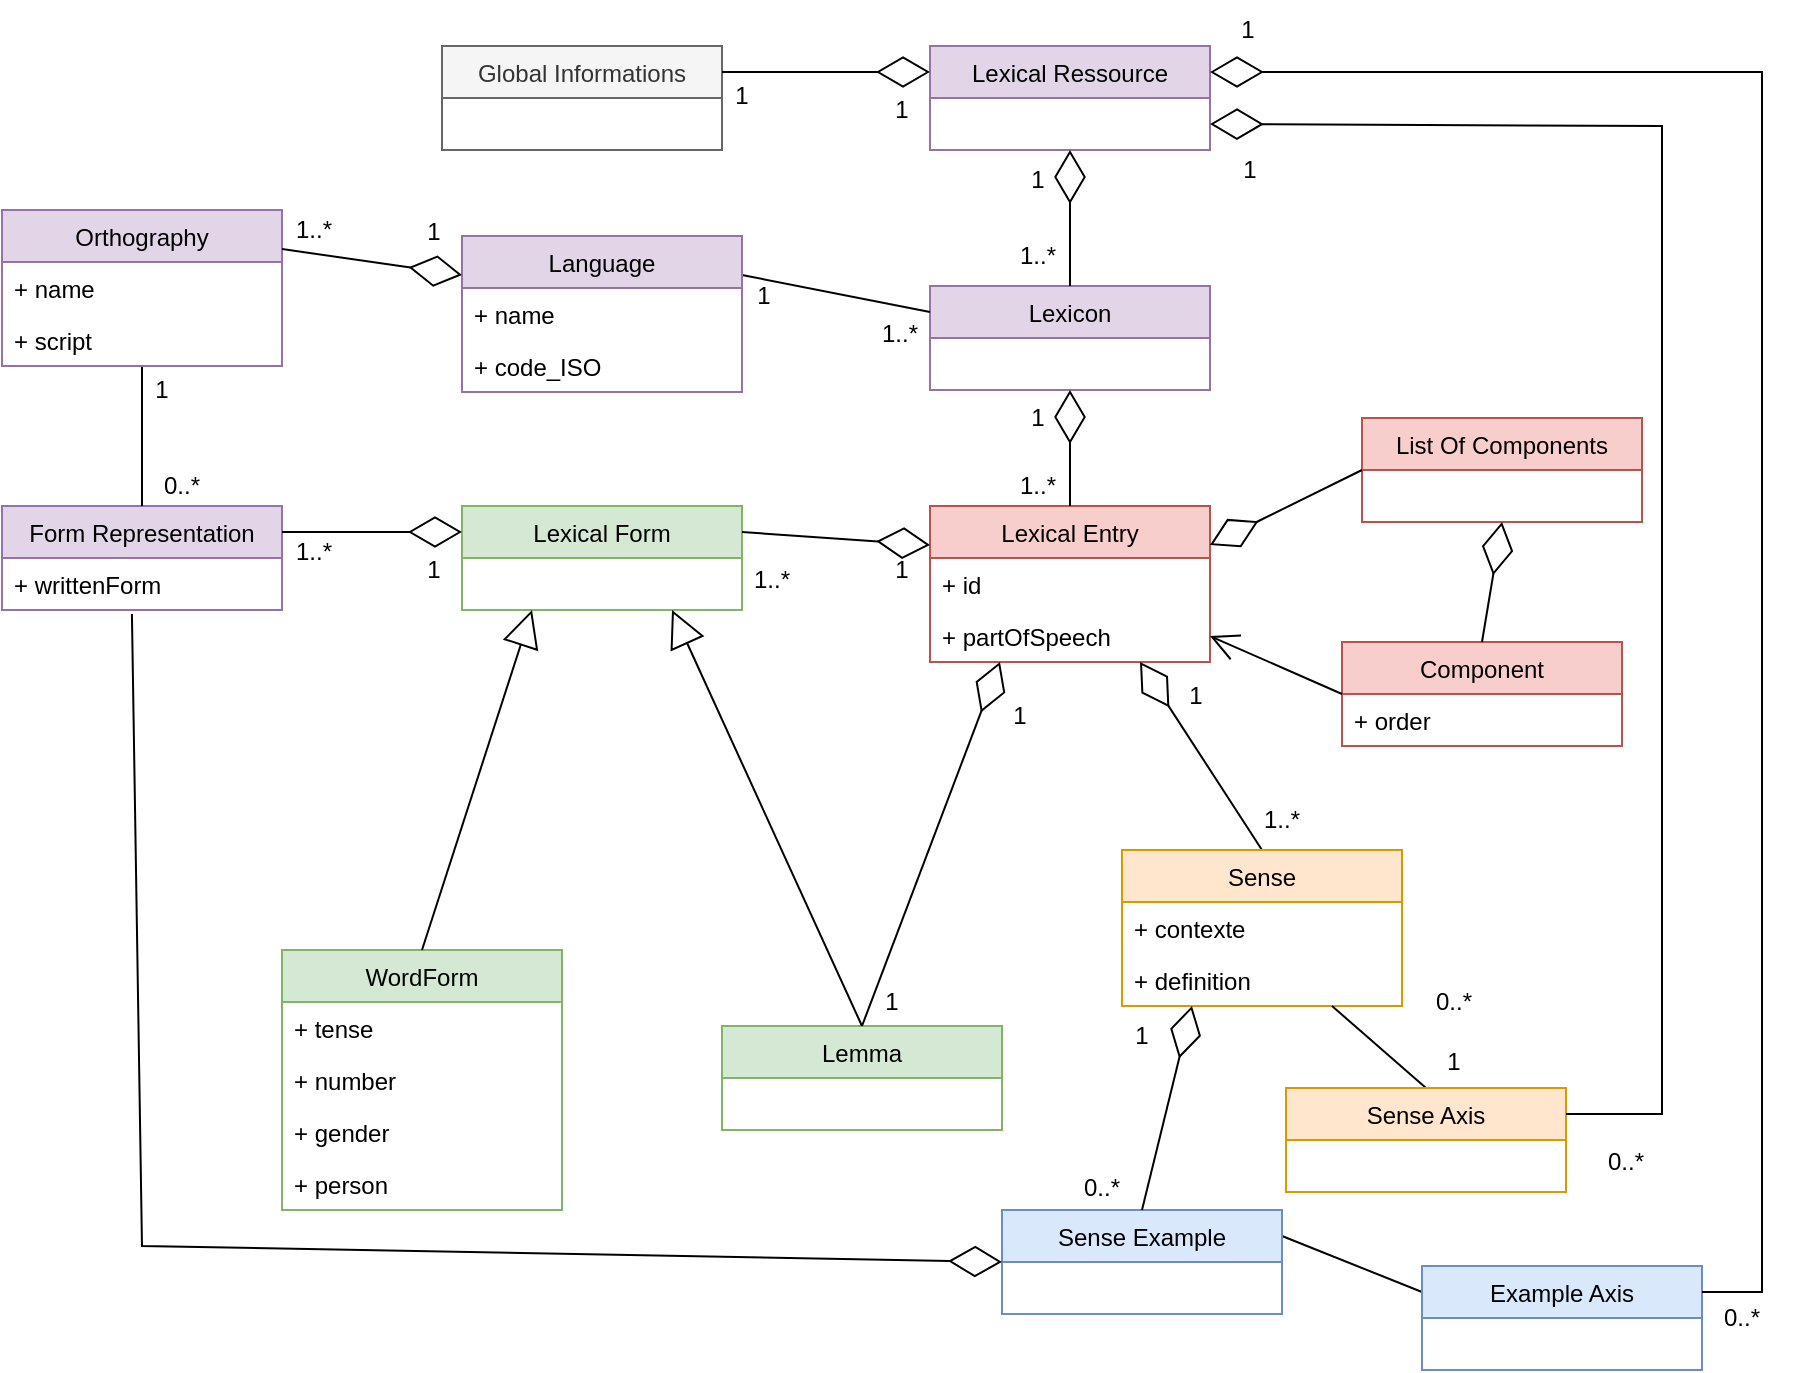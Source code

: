 <mxfile version="19.0.2" type="device"><diagram id="C5RBs43oDa-KdzZeNtuy" name="Page-1"><mxGraphModel dx="2249" dy="905" grid="1" gridSize="10" guides="1" tooltips="1" connect="1" arrows="1" fold="1" page="1" pageScale="1" pageWidth="827" pageHeight="1169" math="0" shadow="0"><root><mxCell id="WIyWlLk6GJQsqaUBKTNV-0"/><mxCell id="WIyWlLk6GJQsqaUBKTNV-1" parent="WIyWlLk6GJQsqaUBKTNV-0"/><mxCell id="vKK5MwCIroCKvL6aY7we-0" value="Lexical Ressource" style="swimlane;fontStyle=0;childLayout=stackLayout;horizontal=1;startSize=26;fillColor=#e1d5e7;horizontalStack=0;resizeParent=1;resizeParentMax=0;resizeLast=0;collapsible=1;marginBottom=0;strokeColor=#9673a6;" parent="WIyWlLk6GJQsqaUBKTNV-1" vertex="1"><mxGeometry x="114" y="123" width="140" height="52" as="geometry"/></mxCell><mxCell id="vKK5MwCIroCKvL6aY7we-4" value="Global Informations" style="swimlane;fontStyle=0;childLayout=stackLayout;horizontal=1;startSize=26;fillColor=#f5f5f5;horizontalStack=0;resizeParent=1;resizeParentMax=0;resizeLast=0;collapsible=1;marginBottom=0;strokeColor=#666666;fontColor=#333333;" parent="WIyWlLk6GJQsqaUBKTNV-1" vertex="1"><mxGeometry x="-130" y="123" width="140" height="52" as="geometry"/></mxCell><mxCell id="vKK5MwCIroCKvL6aY7we-15" value="" style="group" parent="WIyWlLk6GJQsqaUBKTNV-1" vertex="1" connectable="0"><mxGeometry x="-10" y="133" width="60" height="30" as="geometry"/></mxCell><mxCell id="vKK5MwCIroCKvL6aY7we-17" value="1" style="text;html=1;strokeColor=none;fillColor=none;align=center;verticalAlign=middle;whiteSpace=wrap;rounded=0;" parent="vKK5MwCIroCKvL6aY7we-15" vertex="1"><mxGeometry width="60" height="30" as="geometry"/></mxCell><mxCell id="vKK5MwCIroCKvL6aY7we-10" value="" style="endArrow=diamondThin;endFill=0;endSize=24;html=1;rounded=0;exitX=1;exitY=0.25;exitDx=0;exitDy=0;entryX=0;entryY=0.25;entryDx=0;entryDy=0;" parent="WIyWlLk6GJQsqaUBKTNV-1" source="vKK5MwCIroCKvL6aY7we-4" target="vKK5MwCIroCKvL6aY7we-0" edge="1"><mxGeometry width="160" relative="1" as="geometry"><mxPoint x="140" y="333" as="sourcePoint"/><mxPoint x="300" y="333" as="targetPoint"/></mxGeometry></mxCell><mxCell id="vKK5MwCIroCKvL6aY7we-13" value="1" style="text;html=1;strokeColor=none;fillColor=none;align=center;verticalAlign=middle;whiteSpace=wrap;rounded=0;" parent="WIyWlLk6GJQsqaUBKTNV-1" vertex="1"><mxGeometry x="70" y="140" width="60" height="30" as="geometry"/></mxCell><mxCell id="vKK5MwCIroCKvL6aY7we-18" value="Lexicon" style="swimlane;fontStyle=0;childLayout=stackLayout;horizontal=1;startSize=26;fillColor=#e1d5e7;horizontalStack=0;resizeParent=1;resizeParentMax=0;resizeLast=0;collapsible=1;marginBottom=0;strokeColor=#9673a6;" parent="WIyWlLk6GJQsqaUBKTNV-1" vertex="1"><mxGeometry x="114" y="243" width="140" height="52" as="geometry"/></mxCell><mxCell id="vKK5MwCIroCKvL6aY7we-23" value="" style="endArrow=diamondThin;endFill=0;endSize=24;html=1;rounded=0;entryX=0.5;entryY=1;entryDx=0;entryDy=0;exitX=0.5;exitY=0;exitDx=0;exitDy=0;" parent="WIyWlLk6GJQsqaUBKTNV-1" source="vKK5MwCIroCKvL6aY7we-18" target="vKK5MwCIroCKvL6aY7we-0" edge="1"><mxGeometry width="160" relative="1" as="geometry"><mxPoint x="240" y="373" as="sourcePoint"/><mxPoint x="400" y="373" as="targetPoint"/></mxGeometry></mxCell><mxCell id="vKK5MwCIroCKvL6aY7we-115" style="rounded=0;orthogonalLoop=1;jettySize=auto;html=1;exitX=1;exitY=0.25;exitDx=0;exitDy=0;entryX=0;entryY=0.25;entryDx=0;entryDy=0;endArrow=none;endFill=0;" parent="WIyWlLk6GJQsqaUBKTNV-1" source="vKK5MwCIroCKvL6aY7we-24" target="vKK5MwCIroCKvL6aY7we-18" edge="1"><mxGeometry relative="1" as="geometry"/></mxCell><mxCell id="vKK5MwCIroCKvL6aY7we-24" value="Language" style="swimlane;fontStyle=0;childLayout=stackLayout;horizontal=1;startSize=26;fillColor=#e1d5e7;horizontalStack=0;resizeParent=1;resizeParentMax=0;resizeLast=0;collapsible=1;marginBottom=0;strokeColor=#9673a6;" parent="WIyWlLk6GJQsqaUBKTNV-1" vertex="1"><mxGeometry x="-120" y="218" width="140" height="78" as="geometry"/></mxCell><mxCell id="vKK5MwCIroCKvL6aY7we-103" value="+ name" style="text;strokeColor=none;fillColor=none;align=left;verticalAlign=top;spacingLeft=4;spacingRight=4;overflow=hidden;rotatable=0;points=[[0,0.5],[1,0.5]];portConstraint=eastwest;" parent="vKK5MwCIroCKvL6aY7we-24" vertex="1"><mxGeometry y="26" width="140" height="26" as="geometry"/></mxCell><mxCell id="vKK5MwCIroCKvL6aY7we-104" value="+ code_ISO" style="text;strokeColor=none;fillColor=none;align=left;verticalAlign=top;spacingLeft=4;spacingRight=4;overflow=hidden;rotatable=0;points=[[0,0.5],[1,0.5]];portConstraint=eastwest;" parent="vKK5MwCIroCKvL6aY7we-24" vertex="1"><mxGeometry y="52" width="140" height="26" as="geometry"/></mxCell><mxCell id="vKK5MwCIroCKvL6aY7we-29" value="Lexical Entry" style="swimlane;fontStyle=0;childLayout=stackLayout;horizontal=1;startSize=26;fillColor=#f8cecc;horizontalStack=0;resizeParent=1;resizeParentMax=0;resizeLast=0;collapsible=1;marginBottom=0;strokeColor=#b85450;" parent="WIyWlLk6GJQsqaUBKTNV-1" vertex="1"><mxGeometry x="114" y="353" width="140" height="78" as="geometry"/></mxCell><mxCell id="mnk4qiqyO1kAbRxm6WkW-0" value="+ id" style="text;strokeColor=none;fillColor=none;align=left;verticalAlign=top;spacingLeft=4;spacingRight=4;overflow=hidden;rotatable=0;points=[[0,0.5],[1,0.5]];portConstraint=eastwest;" parent="vKK5MwCIroCKvL6aY7we-29" vertex="1"><mxGeometry y="26" width="140" height="26" as="geometry"/></mxCell><mxCell id="vKK5MwCIroCKvL6aY7we-107" value="+ partOfSpeech" style="text;strokeColor=none;fillColor=none;align=left;verticalAlign=top;spacingLeft=4;spacingRight=4;overflow=hidden;rotatable=0;points=[[0,0.5],[1,0.5]];portConstraint=eastwest;" parent="vKK5MwCIroCKvL6aY7we-29" vertex="1"><mxGeometry y="52" width="140" height="26" as="geometry"/></mxCell><mxCell id="vKK5MwCIroCKvL6aY7we-33" value="" style="endArrow=diamondThin;endFill=0;endSize=24;html=1;rounded=0;entryX=0.5;entryY=1;entryDx=0;entryDy=0;exitX=0.5;exitY=0;exitDx=0;exitDy=0;" parent="WIyWlLk6GJQsqaUBKTNV-1" source="vKK5MwCIroCKvL6aY7we-29" target="vKK5MwCIroCKvL6aY7we-18" edge="1"><mxGeometry width="160" relative="1" as="geometry"><mxPoint x="380" y="266" as="sourcePoint"/><mxPoint x="264" y="266" as="targetPoint"/></mxGeometry></mxCell><mxCell id="vKK5MwCIroCKvL6aY7we-34" value="Lexical Form" style="swimlane;fontStyle=0;childLayout=stackLayout;horizontal=1;startSize=26;fillColor=#d5e8d4;horizontalStack=0;resizeParent=1;resizeParentMax=0;resizeLast=0;collapsible=1;marginBottom=0;strokeColor=#82b366;" parent="WIyWlLk6GJQsqaUBKTNV-1" vertex="1"><mxGeometry x="-120" y="353" width="140" height="52" as="geometry"/></mxCell><mxCell id="vKK5MwCIroCKvL6aY7we-38" value="Form Representation" style="swimlane;fontStyle=0;childLayout=stackLayout;horizontal=1;startSize=26;fillColor=#e1d5e7;horizontalStack=0;resizeParent=1;resizeParentMax=0;resizeLast=0;collapsible=1;marginBottom=0;strokeColor=#9673a6;" parent="WIyWlLk6GJQsqaUBKTNV-1" vertex="1"><mxGeometry x="-350" y="353" width="140" height="52" as="geometry"/></mxCell><mxCell id="vKK5MwCIroCKvL6aY7we-116" value="+ writtenForm" style="text;strokeColor=none;fillColor=none;align=left;verticalAlign=top;spacingLeft=4;spacingRight=4;overflow=hidden;rotatable=0;points=[[0,0.5],[1,0.5]];portConstraint=eastwest;" parent="vKK5MwCIroCKvL6aY7we-38" vertex="1"><mxGeometry y="26" width="140" height="26" as="geometry"/></mxCell><mxCell id="vKK5MwCIroCKvL6aY7we-42" value="WordForm" style="swimlane;fontStyle=0;childLayout=stackLayout;horizontal=1;startSize=26;fillColor=#d5e8d4;horizontalStack=0;resizeParent=1;resizeParentMax=0;resizeLast=0;collapsible=1;marginBottom=0;strokeColor=#82b366;" parent="WIyWlLk6GJQsqaUBKTNV-1" vertex="1"><mxGeometry x="-210" y="575" width="140" height="130" as="geometry"><mxRectangle x="24" y="490" width="90" height="26" as="alternateBounds"/></mxGeometry></mxCell><mxCell id="vKK5MwCIroCKvL6aY7we-119" value="+ tense" style="text;strokeColor=none;fillColor=none;align=left;verticalAlign=top;spacingLeft=4;spacingRight=4;overflow=hidden;rotatable=0;points=[[0,0.5],[1,0.5]];portConstraint=eastwest;" parent="vKK5MwCIroCKvL6aY7we-42" vertex="1"><mxGeometry y="26" width="140" height="26" as="geometry"/></mxCell><mxCell id="vKK5MwCIroCKvL6aY7we-120" value="+ number" style="text;strokeColor=none;fillColor=none;align=left;verticalAlign=top;spacingLeft=4;spacingRight=4;overflow=hidden;rotatable=0;points=[[0,0.5],[1,0.5]];portConstraint=eastwest;" parent="vKK5MwCIroCKvL6aY7we-42" vertex="1"><mxGeometry y="52" width="140" height="26" as="geometry"/></mxCell><mxCell id="vKK5MwCIroCKvL6aY7we-121" value="+ gender" style="text;strokeColor=none;fillColor=none;align=left;verticalAlign=top;spacingLeft=4;spacingRight=4;overflow=hidden;rotatable=0;points=[[0,0.5],[1,0.5]];portConstraint=eastwest;" parent="vKK5MwCIroCKvL6aY7we-42" vertex="1"><mxGeometry y="78" width="140" height="26" as="geometry"/></mxCell><mxCell id="vKK5MwCIroCKvL6aY7we-122" value="+ person" style="text;strokeColor=none;fillColor=none;align=left;verticalAlign=top;spacingLeft=4;spacingRight=4;overflow=hidden;rotatable=0;points=[[0,0.5],[1,0.5]];portConstraint=eastwest;" parent="vKK5MwCIroCKvL6aY7we-42" vertex="1"><mxGeometry y="104" width="140" height="26" as="geometry"/></mxCell><mxCell id="vKK5MwCIroCKvL6aY7we-46" value="Lemma" style="swimlane;fontStyle=0;childLayout=stackLayout;horizontal=1;startSize=26;fillColor=#d5e8d4;horizontalStack=0;resizeParent=1;resizeParentMax=0;resizeLast=0;collapsible=1;marginBottom=0;strokeColor=#82b366;" parent="WIyWlLk6GJQsqaUBKTNV-1" vertex="1"><mxGeometry x="10" y="613" width="140" height="52" as="geometry"><mxRectangle x="195" y="490" width="70" height="26" as="alternateBounds"/></mxGeometry></mxCell><mxCell id="vKK5MwCIroCKvL6aY7we-50" value="" style="endArrow=diamondThin;endFill=0;endSize=24;html=1;rounded=0;entryX=0;entryY=0.25;entryDx=0;entryDy=0;exitX=1;exitY=0.25;exitDx=0;exitDy=0;" parent="WIyWlLk6GJQsqaUBKTNV-1" source="vKK5MwCIroCKvL6aY7we-38" target="vKK5MwCIroCKvL6aY7we-34" edge="1"><mxGeometry width="160" relative="1" as="geometry"><mxPoint x="-160" y="451" as="sourcePoint"/><mxPoint x="-160" y="393" as="targetPoint"/></mxGeometry></mxCell><mxCell id="vKK5MwCIroCKvL6aY7we-51" value="" style="endArrow=diamondThin;endFill=0;endSize=24;html=1;rounded=0;entryX=0;entryY=0.25;entryDx=0;entryDy=0;exitX=1;exitY=0.25;exitDx=0;exitDy=0;" parent="WIyWlLk6GJQsqaUBKTNV-1" source="vKK5MwCIroCKvL6aY7we-34" target="vKK5MwCIroCKvL6aY7we-29" edge="1"><mxGeometry width="160" relative="1" as="geometry"><mxPoint x="204" y="483" as="sourcePoint"/><mxPoint x="204" y="425" as="targetPoint"/></mxGeometry></mxCell><mxCell id="vKK5MwCIroCKvL6aY7we-52" value="1..*" style="text;html=1;strokeColor=none;fillColor=none;align=center;verticalAlign=middle;whiteSpace=wrap;rounded=0;" parent="WIyWlLk6GJQsqaUBKTNV-1" vertex="1"><mxGeometry x="-224" y="361" width="60" height="30" as="geometry"/></mxCell><mxCell id="vKK5MwCIroCKvL6aY7we-53" value="" style="group" parent="WIyWlLk6GJQsqaUBKTNV-1" vertex="1" connectable="0"><mxGeometry x="-164" y="370" width="60" height="30" as="geometry"/></mxCell><mxCell id="vKK5MwCIroCKvL6aY7we-54" value="1" style="text;html=1;strokeColor=none;fillColor=none;align=center;verticalAlign=middle;whiteSpace=wrap;rounded=0;" parent="vKK5MwCIroCKvL6aY7we-53" vertex="1"><mxGeometry width="60" height="30" as="geometry"/></mxCell><mxCell id="vKK5MwCIroCKvL6aY7we-55" value="" style="group" parent="WIyWlLk6GJQsqaUBKTNV-1" vertex="1" connectable="0"><mxGeometry x="138" y="294" width="60" height="30" as="geometry"/></mxCell><mxCell id="vKK5MwCIroCKvL6aY7we-56" value="1" style="text;html=1;strokeColor=none;fillColor=none;align=center;verticalAlign=middle;whiteSpace=wrap;rounded=0;" parent="vKK5MwCIroCKvL6aY7we-55" vertex="1"><mxGeometry width="60" height="30" as="geometry"/></mxCell><mxCell id="vKK5MwCIroCKvL6aY7we-57" value="" style="group" parent="WIyWlLk6GJQsqaUBKTNV-1" vertex="1" connectable="0"><mxGeometry x="5" y="375" width="60" height="30" as="geometry"/></mxCell><mxCell id="vKK5MwCIroCKvL6aY7we-58" value="1..*" style="text;html=1;strokeColor=none;fillColor=none;align=center;verticalAlign=middle;whiteSpace=wrap;rounded=0;" parent="vKK5MwCIroCKvL6aY7we-57" vertex="1"><mxGeometry width="60" height="30" as="geometry"/></mxCell><mxCell id="vKK5MwCIroCKvL6aY7we-59" value="" style="group" parent="WIyWlLk6GJQsqaUBKTNV-1" vertex="1" connectable="0"><mxGeometry x="70" y="370" width="60" height="30" as="geometry"/></mxCell><mxCell id="vKK5MwCIroCKvL6aY7we-60" value="1" style="text;html=1;strokeColor=none;fillColor=none;align=center;verticalAlign=middle;whiteSpace=wrap;rounded=0;" parent="vKK5MwCIroCKvL6aY7we-59" vertex="1"><mxGeometry width="60" height="30" as="geometry"/></mxCell><mxCell id="vKK5MwCIroCKvL6aY7we-61" value="" style="group" parent="WIyWlLk6GJQsqaUBKTNV-1" vertex="1" connectable="0"><mxGeometry x="138" y="328" width="60" height="30" as="geometry"/></mxCell><mxCell id="vKK5MwCIroCKvL6aY7we-62" value="1..*" style="text;html=1;strokeColor=none;fillColor=none;align=center;verticalAlign=middle;whiteSpace=wrap;rounded=0;" parent="vKK5MwCIroCKvL6aY7we-61" vertex="1"><mxGeometry width="60" height="30" as="geometry"/></mxCell><mxCell id="vKK5MwCIroCKvL6aY7we-63" value="" style="group" parent="WIyWlLk6GJQsqaUBKTNV-1" vertex="1" connectable="0"><mxGeometry x="1" y="233" width="60" height="30" as="geometry"/></mxCell><mxCell id="vKK5MwCIroCKvL6aY7we-64" value="1" style="text;html=1;strokeColor=none;fillColor=none;align=center;verticalAlign=middle;whiteSpace=wrap;rounded=0;" parent="vKK5MwCIroCKvL6aY7we-63" vertex="1"><mxGeometry width="60" height="30" as="geometry"/></mxCell><mxCell id="vKK5MwCIroCKvL6aY7we-65" value="" style="group" parent="WIyWlLk6GJQsqaUBKTNV-1" vertex="1" connectable="0"><mxGeometry x="69" y="252" width="60" height="30" as="geometry"/></mxCell><mxCell id="vKK5MwCIroCKvL6aY7we-66" value="1..*" style="text;html=1;strokeColor=none;fillColor=none;align=center;verticalAlign=middle;whiteSpace=wrap;rounded=0;" parent="vKK5MwCIroCKvL6aY7we-65" vertex="1"><mxGeometry width="60" height="30" as="geometry"/></mxCell><mxCell id="vKK5MwCIroCKvL6aY7we-71" value="" style="endArrow=block;endSize=16;endFill=0;html=1;rounded=0;exitX=0.5;exitY=0;exitDx=0;exitDy=0;entryX=0.25;entryY=1;entryDx=0;entryDy=0;" parent="WIyWlLk6GJQsqaUBKTNV-1" source="vKK5MwCIroCKvL6aY7we-42" target="vKK5MwCIroCKvL6aY7we-34" edge="1"><mxGeometry width="160" relative="1" as="geometry"><mxPoint x="-110" y="433" as="sourcePoint"/><mxPoint x="50" y="433" as="targetPoint"/></mxGeometry></mxCell><mxCell id="vKK5MwCIroCKvL6aY7we-72" value="" style="endArrow=block;endSize=16;endFill=0;html=1;rounded=0;exitX=0.5;exitY=0;exitDx=0;exitDy=0;entryX=0.75;entryY=1;entryDx=0;entryDy=0;" parent="WIyWlLk6GJQsqaUBKTNV-1" source="vKK5MwCIroCKvL6aY7we-46" target="vKK5MwCIroCKvL6aY7we-34" edge="1"><mxGeometry width="160" relative="1" as="geometry"><mxPoint x="-30" y="501" as="sourcePoint"/><mxPoint x="56" y="423" as="targetPoint"/></mxGeometry></mxCell><mxCell id="vKK5MwCIroCKvL6aY7we-73" value="" style="endArrow=diamondThin;endFill=0;endSize=24;html=1;rounded=0;entryX=0.75;entryY=1;entryDx=0;entryDy=0;exitX=0.5;exitY=0;exitDx=0;exitDy=0;" parent="WIyWlLk6GJQsqaUBKTNV-1" source="vKK5MwCIroCKvL6aY7we-67" target="vKK5MwCIroCKvL6aY7we-29" edge="1"><mxGeometry width="160" relative="1" as="geometry"><mxPoint x="170" y="633" as="sourcePoint"/><mxPoint x="330" y="633" as="targetPoint"/></mxGeometry></mxCell><mxCell id="vKK5MwCIroCKvL6aY7we-74" value="" style="endArrow=diamondThin;endFill=0;endSize=24;html=1;rounded=0;exitX=0.5;exitY=0;exitDx=0;exitDy=0;entryX=0.25;entryY=1;entryDx=0;entryDy=0;" parent="WIyWlLk6GJQsqaUBKTNV-1" source="vKK5MwCIroCKvL6aY7we-46" target="vKK5MwCIroCKvL6aY7we-29" edge="1"><mxGeometry width="160" relative="1" as="geometry"><mxPoint x="-10" y="403" as="sourcePoint"/><mxPoint x="150" y="403" as="targetPoint"/></mxGeometry></mxCell><mxCell id="vKK5MwCIroCKvL6aY7we-75" value="" style="group" parent="WIyWlLk6GJQsqaUBKTNV-1" vertex="1" connectable="0"><mxGeometry x="65" y="586" width="60" height="30" as="geometry"/></mxCell><mxCell id="vKK5MwCIroCKvL6aY7we-76" value="1" style="text;html=1;strokeColor=none;fillColor=none;align=center;verticalAlign=middle;whiteSpace=wrap;rounded=0;" parent="vKK5MwCIroCKvL6aY7we-75" vertex="1"><mxGeometry width="60" height="30" as="geometry"/></mxCell><mxCell id="vKK5MwCIroCKvL6aY7we-77" value="" style="group" parent="WIyWlLk6GJQsqaUBKTNV-1" vertex="1" connectable="0"><mxGeometry x="129" y="443" width="60" height="30" as="geometry"/></mxCell><mxCell id="vKK5MwCIroCKvL6aY7we-78" value="1" style="text;html=1;strokeColor=none;fillColor=none;align=center;verticalAlign=middle;whiteSpace=wrap;rounded=0;" parent="vKK5MwCIroCKvL6aY7we-77" vertex="1"><mxGeometry width="60" height="30" as="geometry"/></mxCell><mxCell id="vKK5MwCIroCKvL6aY7we-79" value="" style="group" parent="WIyWlLk6GJQsqaUBKTNV-1" vertex="1" connectable="0"><mxGeometry x="217" y="433" width="60" height="30" as="geometry"/></mxCell><mxCell id="vKK5MwCIroCKvL6aY7we-80" value="1" style="text;html=1;strokeColor=none;fillColor=none;align=center;verticalAlign=middle;whiteSpace=wrap;rounded=0;" parent="vKK5MwCIroCKvL6aY7we-79" vertex="1"><mxGeometry width="60" height="30" as="geometry"/></mxCell><mxCell id="vKK5MwCIroCKvL6aY7we-81" value="" style="group" parent="WIyWlLk6GJQsqaUBKTNV-1" vertex="1" connectable="0"><mxGeometry x="250" y="510" width="100" height="93" as="geometry"/></mxCell><mxCell id="vKK5MwCIroCKvL6aY7we-67" value="Sense" style="swimlane;fontStyle=0;childLayout=stackLayout;horizontal=1;startSize=26;fillColor=#ffe6cc;horizontalStack=0;resizeParent=1;resizeParentMax=0;resizeLast=0;collapsible=1;marginBottom=0;strokeColor=#d79b00;" parent="vKK5MwCIroCKvL6aY7we-81" vertex="1"><mxGeometry x="-40" y="15" width="140" height="78" as="geometry"/></mxCell><mxCell id="yzNm00KcI4mP5GxrTXfp-0" value="+ contexte" style="text;strokeColor=none;fillColor=none;align=left;verticalAlign=top;spacingLeft=4;spacingRight=4;overflow=hidden;rotatable=0;points=[[0,0.5],[1,0.5]];portConstraint=eastwest;" parent="vKK5MwCIroCKvL6aY7we-67" vertex="1"><mxGeometry y="26" width="140" height="26" as="geometry"/></mxCell><mxCell id="yzNm00KcI4mP5GxrTXfp-1" value="+ definition" style="text;strokeColor=none;fillColor=none;align=left;verticalAlign=top;spacingLeft=4;spacingRight=4;overflow=hidden;rotatable=0;points=[[0,0.5],[1,0.5]];portConstraint=eastwest;" parent="vKK5MwCIroCKvL6aY7we-67" vertex="1"><mxGeometry y="52" width="140" height="26" as="geometry"/></mxCell><mxCell id="vKK5MwCIroCKvL6aY7we-114" style="edgeStyle=orthogonalEdgeStyle;rounded=0;orthogonalLoop=1;jettySize=auto;html=1;exitX=0.5;exitY=1;exitDx=0;exitDy=0;endArrow=none;endFill=0;entryX=0.5;entryY=0;entryDx=0;entryDy=0;" parent="WIyWlLk6GJQsqaUBKTNV-1" source="vKK5MwCIroCKvL6aY7we-83" target="vKK5MwCIroCKvL6aY7we-38" edge="1"><mxGeometry relative="1" as="geometry"><mxPoint x="-320" y="333" as="targetPoint"/></mxGeometry></mxCell><mxCell id="vKK5MwCIroCKvL6aY7we-83" value="Orthography" style="swimlane;fontStyle=0;childLayout=stackLayout;horizontal=1;startSize=26;fillColor=#e1d5e7;horizontalStack=0;resizeParent=1;resizeParentMax=0;resizeLast=0;collapsible=1;marginBottom=0;strokeColor=#9673a6;" parent="WIyWlLk6GJQsqaUBKTNV-1" vertex="1"><mxGeometry x="-350" y="205" width="140" height="78" as="geometry"/></mxCell><mxCell id="vKK5MwCIroCKvL6aY7we-117" value="+ name" style="text;strokeColor=none;fillColor=none;align=left;verticalAlign=top;spacingLeft=4;spacingRight=4;overflow=hidden;rotatable=0;points=[[0,0.5],[1,0.5]];portConstraint=eastwest;" parent="vKK5MwCIroCKvL6aY7we-83" vertex="1"><mxGeometry y="26" width="140" height="26" as="geometry"/></mxCell><mxCell id="vKK5MwCIroCKvL6aY7we-118" value="+ script" style="text;strokeColor=none;fillColor=none;align=left;verticalAlign=top;spacingLeft=4;spacingRight=4;overflow=hidden;rotatable=0;points=[[0,0.5],[1,0.5]];portConstraint=eastwest;" parent="vKK5MwCIroCKvL6aY7we-83" vertex="1"><mxGeometry y="52" width="140" height="26" as="geometry"/></mxCell><mxCell id="vKK5MwCIroCKvL6aY7we-88" value="" style="group" parent="WIyWlLk6GJQsqaUBKTNV-1" vertex="1" connectable="0"><mxGeometry x="-300" y="280" width="60" height="30" as="geometry"/></mxCell><mxCell id="vKK5MwCIroCKvL6aY7we-89" value="1" style="text;html=1;strokeColor=none;fillColor=none;align=center;verticalAlign=middle;whiteSpace=wrap;rounded=0;" parent="vKK5MwCIroCKvL6aY7we-88" vertex="1"><mxGeometry width="60" height="30" as="geometry"/></mxCell><mxCell id="vKK5MwCIroCKvL6aY7we-90" value="" style="group" parent="WIyWlLk6GJQsqaUBKTNV-1" vertex="1" connectable="0"><mxGeometry x="-290" y="328" width="60" height="30" as="geometry"/></mxCell><mxCell id="vKK5MwCIroCKvL6aY7we-91" value="0..*" style="text;html=1;strokeColor=none;fillColor=none;align=center;verticalAlign=middle;whiteSpace=wrap;rounded=0;" parent="vKK5MwCIroCKvL6aY7we-90" vertex="1"><mxGeometry width="60" height="30" as="geometry"/></mxCell><mxCell id="vKK5MwCIroCKvL6aY7we-100" style="rounded=0;orthogonalLoop=1;jettySize=auto;html=1;exitX=0.5;exitY=0;exitDx=0;exitDy=0;entryX=0.75;entryY=1;entryDx=0;entryDy=0;endArrow=none;endFill=0;" parent="WIyWlLk6GJQsqaUBKTNV-1" source="vKK5MwCIroCKvL6aY7we-92" target="vKK5MwCIroCKvL6aY7we-67" edge="1"><mxGeometry relative="1" as="geometry"/></mxCell><mxCell id="vKK5MwCIroCKvL6aY7we-92" value="Sense Axis" style="swimlane;fontStyle=0;childLayout=stackLayout;horizontal=1;startSize=26;fillColor=#ffe6cc;horizontalStack=0;resizeParent=1;resizeParentMax=0;resizeLast=0;collapsible=1;marginBottom=0;strokeColor=#d79b00;" parent="WIyWlLk6GJQsqaUBKTNV-1" vertex="1"><mxGeometry x="292" y="644" width="140" height="52" as="geometry"/></mxCell><mxCell id="vKK5MwCIroCKvL6aY7we-102" value="" style="endArrow=diamondThin;endFill=0;endSize=24;html=1;rounded=0;entryX=1;entryY=0.75;entryDx=0;entryDy=0;exitX=1;exitY=0.25;exitDx=0;exitDy=0;" parent="WIyWlLk6GJQsqaUBKTNV-1" source="vKK5MwCIroCKvL6aY7we-92" target="vKK5MwCIroCKvL6aY7we-0" edge="1"><mxGeometry width="160" relative="1" as="geometry"><mxPoint x="465.5" y="637" as="sourcePoint"/><mxPoint x="414.5" y="519" as="targetPoint"/><Array as="points"><mxPoint x="480" y="657"/><mxPoint x="480" y="373"/><mxPoint x="480" y="163"/></Array></mxGeometry></mxCell><mxCell id="vKK5MwCIroCKvL6aY7we-111" value="" style="endArrow=diamondThin;endFill=0;endSize=24;html=1;rounded=0;entryX=0;entryY=0.25;entryDx=0;entryDy=0;exitX=1;exitY=0.25;exitDx=0;exitDy=0;" parent="WIyWlLk6GJQsqaUBKTNV-1" source="vKK5MwCIroCKvL6aY7we-83" target="vKK5MwCIroCKvL6aY7we-24" edge="1"><mxGeometry width="160" relative="1" as="geometry"><mxPoint x="-200.0" y="242.998" as="sourcePoint"/><mxPoint x="-96.84" y="267.27" as="targetPoint"/></mxGeometry></mxCell><mxCell id="vKK5MwCIroCKvL6aY7we-129" style="rounded=0;orthogonalLoop=1;jettySize=auto;html=1;exitX=1;exitY=0.25;exitDx=0;exitDy=0;entryX=0;entryY=0.25;entryDx=0;entryDy=0;endArrow=none;endFill=0;" parent="WIyWlLk6GJQsqaUBKTNV-1" source="vKK5MwCIroCKvL6aY7we-123" target="vKK5MwCIroCKvL6aY7we-128" edge="1"><mxGeometry relative="1" as="geometry"/></mxCell><mxCell id="vKK5MwCIroCKvL6aY7we-123" value="Sense Example" style="swimlane;fontStyle=0;childLayout=stackLayout;horizontal=1;startSize=26;fillColor=#dae8fc;horizontalStack=0;resizeParent=1;resizeParentMax=0;resizeLast=0;collapsible=1;marginBottom=0;strokeColor=#6c8ebf;" parent="WIyWlLk6GJQsqaUBKTNV-1" vertex="1"><mxGeometry x="150" y="705" width="140" height="52" as="geometry"/></mxCell><mxCell id="vKK5MwCIroCKvL6aY7we-127" value="" style="endArrow=diamondThin;endFill=0;endSize=24;html=1;rounded=0;exitX=0.5;exitY=0;exitDx=0;exitDy=0;entryX=0.25;entryY=1;entryDx=0;entryDy=0;" parent="WIyWlLk6GJQsqaUBKTNV-1" source="vKK5MwCIroCKvL6aY7we-123" target="vKK5MwCIroCKvL6aY7we-67" edge="1"><mxGeometry width="160" relative="1" as="geometry"><mxPoint x="114" y="639.71" as="sourcePoint"/><mxPoint x="274" y="639.71" as="targetPoint"/></mxGeometry></mxCell><mxCell id="vKK5MwCIroCKvL6aY7we-128" value="Example Axis" style="swimlane;fontStyle=0;childLayout=stackLayout;horizontal=1;startSize=26;fillColor=#dae8fc;horizontalStack=0;resizeParent=1;resizeParentMax=0;resizeLast=0;collapsible=1;marginBottom=0;strokeColor=#6c8ebf;" parent="WIyWlLk6GJQsqaUBKTNV-1" vertex="1"><mxGeometry x="360" y="733" width="140" height="52" as="geometry"/></mxCell><mxCell id="vKK5MwCIroCKvL6aY7we-131" value="" style="endArrow=diamondThin;endFill=0;endSize=24;html=1;rounded=0;exitX=1;exitY=0.25;exitDx=0;exitDy=0;entryX=1;entryY=0.25;entryDx=0;entryDy=0;" parent="WIyWlLk6GJQsqaUBKTNV-1" source="vKK5MwCIroCKvL6aY7we-128" target="vKK5MwCIroCKvL6aY7we-0" edge="1"><mxGeometry width="160" relative="1" as="geometry"><mxPoint x="597" y="783" as="sourcePoint"/><mxPoint x="300" y="162" as="targetPoint"/><Array as="points"><mxPoint x="530" y="746"/><mxPoint x="530" y="136"/></Array></mxGeometry></mxCell><mxCell id="vKK5MwCIroCKvL6aY7we-133" value="" style="group" parent="WIyWlLk6GJQsqaUBKTNV-1" vertex="1" connectable="0"><mxGeometry x="346" y="586" width="60" height="30" as="geometry"/></mxCell><mxCell id="vKK5MwCIroCKvL6aY7we-134" value="0..*" style="text;html=1;strokeColor=none;fillColor=none;align=center;verticalAlign=middle;whiteSpace=wrap;rounded=0;" parent="vKK5MwCIroCKvL6aY7we-133" vertex="1"><mxGeometry width="60" height="30" as="geometry"/></mxCell><mxCell id="vKK5MwCIroCKvL6aY7we-135" value="" style="group" parent="WIyWlLk6GJQsqaUBKTNV-1" vertex="1" connectable="0"><mxGeometry x="346" y="616" width="60" height="30" as="geometry"/></mxCell><mxCell id="vKK5MwCIroCKvL6aY7we-136" value="1" style="text;html=1;strokeColor=none;fillColor=none;align=center;verticalAlign=middle;whiteSpace=wrap;rounded=0;" parent="vKK5MwCIroCKvL6aY7we-135" vertex="1"><mxGeometry width="60" height="30" as="geometry"/></mxCell><mxCell id="vKK5MwCIroCKvL6aY7we-141" value="" style="group" parent="WIyWlLk6GJQsqaUBKTNV-1" vertex="1" connectable="0"><mxGeometry x="432" y="666" width="60" height="30" as="geometry"/></mxCell><mxCell id="vKK5MwCIroCKvL6aY7we-142" value="0..*" style="text;html=1;strokeColor=none;fillColor=none;align=center;verticalAlign=middle;whiteSpace=wrap;rounded=0;" parent="vKK5MwCIroCKvL6aY7we-141" vertex="1"><mxGeometry width="60" height="30" as="geometry"/></mxCell><mxCell id="vKK5MwCIroCKvL6aY7we-143" value="" style="group" parent="WIyWlLk6GJQsqaUBKTNV-1" vertex="1" connectable="0"><mxGeometry x="490" y="744" width="60" height="30" as="geometry"/></mxCell><mxCell id="vKK5MwCIroCKvL6aY7we-144" value="0..*" style="text;html=1;strokeColor=none;fillColor=none;align=center;verticalAlign=middle;whiteSpace=wrap;rounded=0;" parent="vKK5MwCIroCKvL6aY7we-143" vertex="1"><mxGeometry width="60" height="30" as="geometry"/></mxCell><mxCell id="vKK5MwCIroCKvL6aY7we-145" value="" style="group" parent="WIyWlLk6GJQsqaUBKTNV-1" vertex="1" connectable="0"><mxGeometry x="243" y="100" width="60" height="30" as="geometry"/></mxCell><mxCell id="vKK5MwCIroCKvL6aY7we-146" value="1" style="text;html=1;strokeColor=none;fillColor=none;align=center;verticalAlign=middle;whiteSpace=wrap;rounded=0;" parent="vKK5MwCIroCKvL6aY7we-145" vertex="1"><mxGeometry width="60" height="30" as="geometry"/></mxCell><mxCell id="vKK5MwCIroCKvL6aY7we-147" value="" style="group" parent="WIyWlLk6GJQsqaUBKTNV-1" vertex="1" connectable="0"><mxGeometry x="244" y="170" width="60" height="30" as="geometry"/></mxCell><mxCell id="vKK5MwCIroCKvL6aY7we-148" value="1" style="text;html=1;strokeColor=none;fillColor=none;align=center;verticalAlign=middle;whiteSpace=wrap;rounded=0;" parent="vKK5MwCIroCKvL6aY7we-147" vertex="1"><mxGeometry width="60" height="30" as="geometry"/></mxCell><mxCell id="vKK5MwCIroCKvL6aY7we-149" value="1" style="text;html=1;strokeColor=none;fillColor=none;align=center;verticalAlign=middle;whiteSpace=wrap;rounded=0;" parent="WIyWlLk6GJQsqaUBKTNV-1" vertex="1"><mxGeometry x="138" y="175" width="60" height="30" as="geometry"/></mxCell><mxCell id="vKK5MwCIroCKvL6aY7we-150" value="" style="group" parent="WIyWlLk6GJQsqaUBKTNV-1" vertex="1" connectable="0"><mxGeometry x="138" y="213" width="60" height="30" as="geometry"/></mxCell><mxCell id="vKK5MwCIroCKvL6aY7we-151" value="1..*" style="text;html=1;strokeColor=none;fillColor=none;align=center;verticalAlign=middle;whiteSpace=wrap;rounded=0;" parent="vKK5MwCIroCKvL6aY7we-150" vertex="1"><mxGeometry width="60" height="30" as="geometry"/></mxCell><mxCell id="vKK5MwCIroCKvL6aY7we-152" value="1..*" style="text;html=1;strokeColor=none;fillColor=none;align=center;verticalAlign=middle;whiteSpace=wrap;rounded=0;" parent="WIyWlLk6GJQsqaUBKTNV-1" vertex="1"><mxGeometry x="-224" y="200" width="60" height="30" as="geometry"/></mxCell><mxCell id="vKK5MwCIroCKvL6aY7we-153" value="" style="group" parent="WIyWlLk6GJQsqaUBKTNV-1" vertex="1" connectable="0"><mxGeometry x="-164" y="201" width="60" height="30" as="geometry"/></mxCell><mxCell id="vKK5MwCIroCKvL6aY7we-154" value="1" style="text;html=1;strokeColor=none;fillColor=none;align=center;verticalAlign=middle;whiteSpace=wrap;rounded=0;" parent="vKK5MwCIroCKvL6aY7we-153" vertex="1"><mxGeometry width="60" height="30" as="geometry"/></mxCell><mxCell id="vKK5MwCIroCKvL6aY7we-155" value="" style="group" parent="WIyWlLk6GJQsqaUBKTNV-1" vertex="1" connectable="0"><mxGeometry x="190" y="603" width="60" height="30" as="geometry"/></mxCell><mxCell id="vKK5MwCIroCKvL6aY7we-156" value="1" style="text;html=1;strokeColor=none;fillColor=none;align=center;verticalAlign=middle;whiteSpace=wrap;rounded=0;" parent="vKK5MwCIroCKvL6aY7we-155" vertex="1"><mxGeometry width="60" height="30" as="geometry"/></mxCell><mxCell id="vKK5MwCIroCKvL6aY7we-157" value="" style="group" parent="WIyWlLk6GJQsqaUBKTNV-1" vertex="1" connectable="0"><mxGeometry x="170" y="679" width="60" height="30" as="geometry"/></mxCell><mxCell id="vKK5MwCIroCKvL6aY7we-158" value="0..*" style="text;html=1;strokeColor=none;fillColor=none;align=center;verticalAlign=middle;whiteSpace=wrap;rounded=0;" parent="vKK5MwCIroCKvL6aY7we-157" vertex="1"><mxGeometry width="60" height="30" as="geometry"/></mxCell><mxCell id="vKK5MwCIroCKvL6aY7we-82" value="1..*" style="text;html=1;strokeColor=none;fillColor=none;align=center;verticalAlign=middle;whiteSpace=wrap;rounded=0;" parent="WIyWlLk6GJQsqaUBKTNV-1" vertex="1"><mxGeometry x="260" y="495" width="60" height="30" as="geometry"/></mxCell><mxCell id="2ofVvDJmO0nkE1fXkMQt-0" value="List Of Components" style="swimlane;fontStyle=0;childLayout=stackLayout;horizontal=1;startSize=26;fillColor=#f8cecc;horizontalStack=0;resizeParent=1;resizeParentMax=0;resizeLast=0;collapsible=1;marginBottom=0;strokeColor=#b85450;" parent="WIyWlLk6GJQsqaUBKTNV-1" vertex="1"><mxGeometry x="330" y="309" width="140" height="52" as="geometry"/></mxCell><mxCell id="2ofVvDJmO0nkE1fXkMQt-4" value="" style="endArrow=diamondThin;endFill=0;endSize=24;html=1;rounded=0;exitX=0;exitY=0.5;exitDx=0;exitDy=0;entryX=1;entryY=0.25;entryDx=0;entryDy=0;" parent="WIyWlLk6GJQsqaUBKTNV-1" source="2ofVvDJmO0nkE1fXkMQt-0" target="vKK5MwCIroCKvL6aY7we-29" edge="1"><mxGeometry width="160" relative="1" as="geometry"><mxPoint x="330" y="615" as="sourcePoint"/><mxPoint x="290" y="393" as="targetPoint"/></mxGeometry></mxCell><mxCell id="2ofVvDJmO0nkE1fXkMQt-5" value="Component" style="swimlane;fontStyle=0;childLayout=stackLayout;horizontal=1;startSize=26;fillColor=#f8cecc;horizontalStack=0;resizeParent=1;resizeParentMax=0;resizeLast=0;collapsible=1;marginBottom=0;strokeColor=#b85450;" parent="WIyWlLk6GJQsqaUBKTNV-1" vertex="1"><mxGeometry x="320" y="421" width="140" height="52" as="geometry"/></mxCell><mxCell id="2ofVvDJmO0nkE1fXkMQt-8" value="+ order" style="text;strokeColor=none;fillColor=none;align=left;verticalAlign=top;spacingLeft=4;spacingRight=4;overflow=hidden;rotatable=0;points=[[0,0.5],[1,0.5]];portConstraint=eastwest;" parent="2ofVvDJmO0nkE1fXkMQt-5" vertex="1"><mxGeometry y="26" width="140" height="26" as="geometry"/></mxCell><mxCell id="2ofVvDJmO0nkE1fXkMQt-6" value="" style="endArrow=diamondThin;endFill=0;endSize=24;html=1;rounded=0;exitX=0.5;exitY=0;exitDx=0;exitDy=0;entryX=0.5;entryY=1;entryDx=0;entryDy=0;" parent="WIyWlLk6GJQsqaUBKTNV-1" source="2ofVvDJmO0nkE1fXkMQt-5" target="2ofVvDJmO0nkE1fXkMQt-0" edge="1"><mxGeometry width="160" relative="1" as="geometry"><mxPoint x="90" y="623" as="sourcePoint"/><mxPoint x="159" y="441" as="targetPoint"/></mxGeometry></mxCell><mxCell id="2ofVvDJmO0nkE1fXkMQt-7" value="" style="endArrow=open;endFill=1;endSize=12;html=1;rounded=0;exitX=0;exitY=0.5;exitDx=0;exitDy=0;entryX=1;entryY=0.5;entryDx=0;entryDy=0;" parent="WIyWlLk6GJQsqaUBKTNV-1" source="2ofVvDJmO0nkE1fXkMQt-5" target="vKK5MwCIroCKvL6aY7we-107" edge="1"><mxGeometry width="160" relative="1" as="geometry"><mxPoint x="470" y="393" as="sourcePoint"/><mxPoint x="630" y="393" as="targetPoint"/></mxGeometry></mxCell><mxCell id="uxMeRPsXgjXbGoq0wBj9-4" value="" style="endArrow=diamondThin;endFill=0;endSize=24;html=1;rounded=0;entryX=0;entryY=0.5;entryDx=0;entryDy=0;exitX=0.464;exitY=1.077;exitDx=0;exitDy=0;exitPerimeter=0;" edge="1" parent="WIyWlLk6GJQsqaUBKTNV-1" source="vKK5MwCIroCKvL6aY7we-116" target="vKK5MwCIroCKvL6aY7we-123"><mxGeometry width="160" relative="1" as="geometry"><mxPoint x="-400" y="553" as="sourcePoint"/><mxPoint x="-310" y="553" as="targetPoint"/><Array as="points"><mxPoint x="-280" y="723"/></Array></mxGeometry></mxCell></root></mxGraphModel></diagram></mxfile>